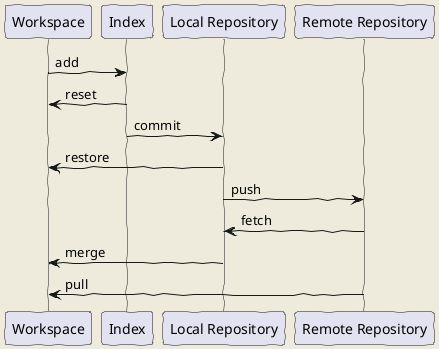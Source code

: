 @startuml
skinparam lifelineStrategy solid
skinparam backgroundColor #EEEBDC
skinparam handwritten true

participant Workspace
participant Index
participant "Local Repository" as Local
participant "Remote Repository" as Remote

Workspace -> Index  : add
Index -> Workspace  : reset
Index -> Local      : commit
Local -> Workspace  : restore
Local -> Remote     : push
Remote -> Local     : fetch
Local -> Workspace  : merge
Remote -> Workspace : pull

@enduml

